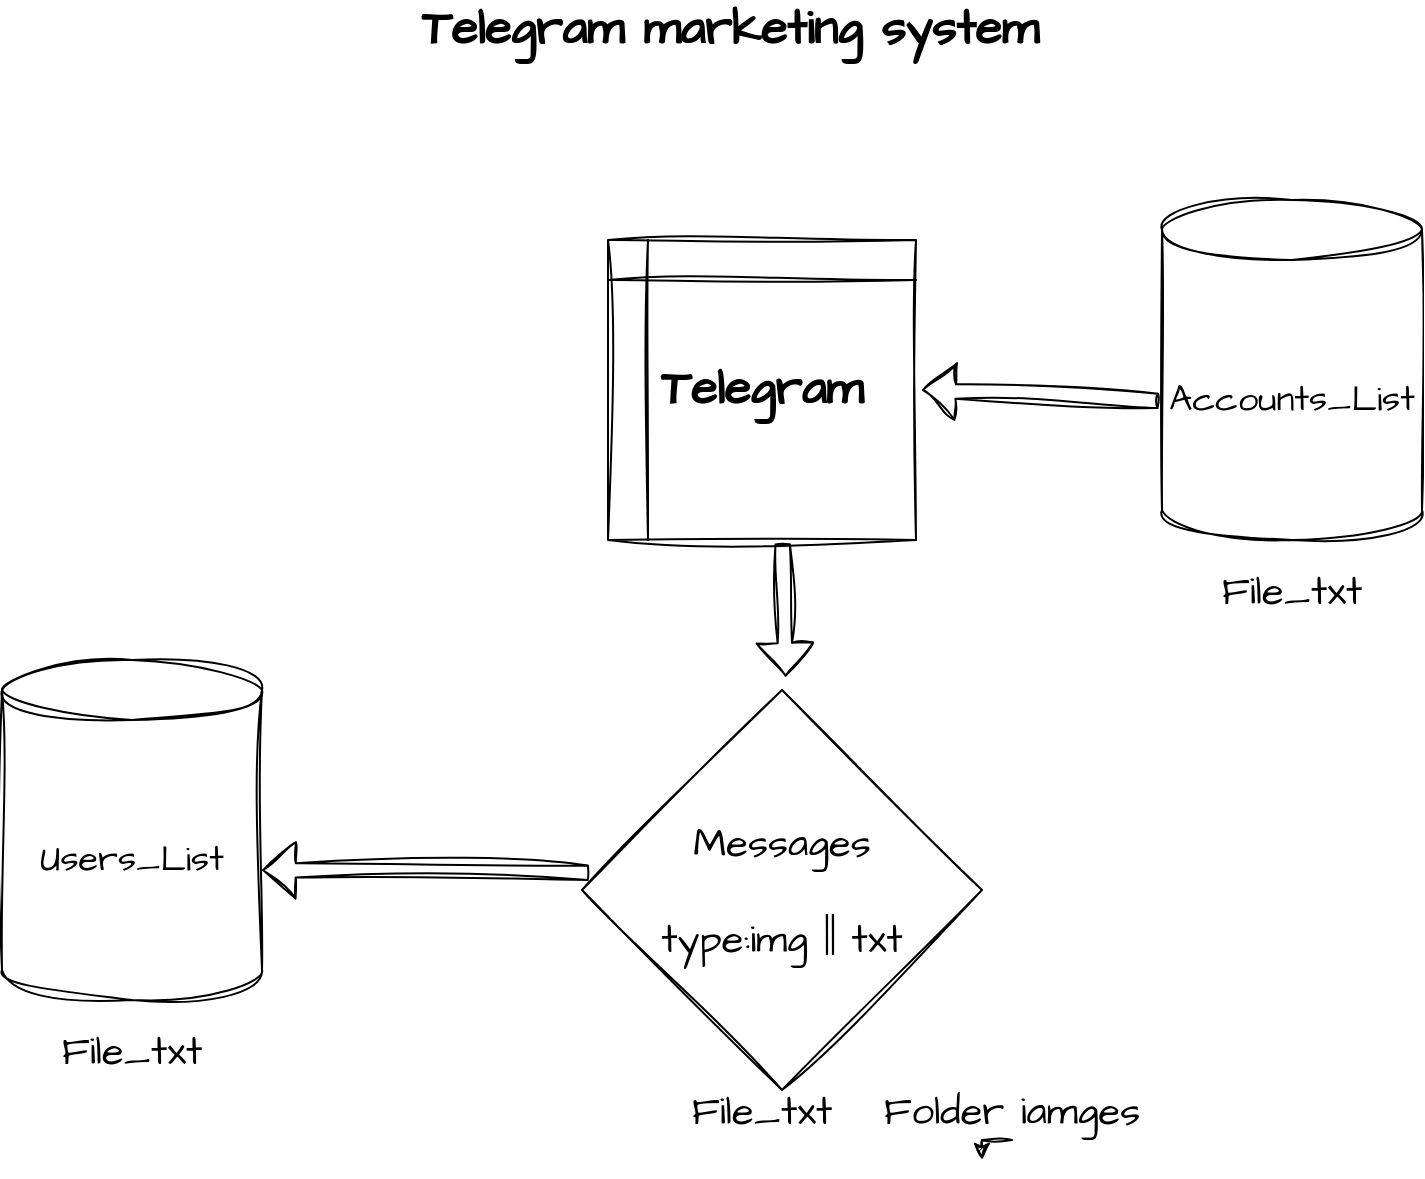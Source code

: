 <mxfile version="21.6.9" type="github">
  <diagram name="Page-1" id="1QhaDqQl-1inBuAUxw_d">
    <mxGraphModel dx="1235" dy="638" grid="1" gridSize="10" guides="1" tooltips="1" connect="1" arrows="1" fold="1" page="1" pageScale="1" pageWidth="827" pageHeight="1169" math="0" shadow="0">
      <root>
        <mxCell id="0" />
        <mxCell id="1" parent="0" />
        <mxCell id="td_2I1rwuOASRBHyKud4-2" value="&lt;b&gt;&lt;font style=&quot;font-size: 24px;&quot;&gt;Telegram marketing system&lt;/font&gt;&lt;/b&gt;" style="text;html=1;strokeColor=none;fillColor=none;align=center;verticalAlign=middle;whiteSpace=wrap;rounded=0;fontSize=20;fontFamily=Architects Daughter;" vertex="1" parent="1">
          <mxGeometry x="189" y="40" width="450" height="30" as="geometry" />
        </mxCell>
        <mxCell id="td_2I1rwuOASRBHyKud4-5" value="&lt;font style=&quot;font-size: 18px;&quot;&gt;Accounts_List&lt;/font&gt;" style="shape=cylinder3;whiteSpace=wrap;html=1;boundedLbl=1;backgroundOutline=1;size=15;sketch=1;hachureGap=4;jiggle=2;curveFitting=1;fontFamily=Architects Daughter;fontSource=https%3A%2F%2Ffonts.googleapis.com%2Fcss%3Ffamily%3DArchitects%2BDaughter;fontSize=20;" vertex="1" parent="1">
          <mxGeometry x="630" y="140" width="130" height="170" as="geometry" />
        </mxCell>
        <mxCell id="td_2I1rwuOASRBHyKud4-6" value="&lt;font style=&quot;font-size: 18px;&quot;&gt;Users_List&lt;/font&gt;" style="shape=cylinder3;whiteSpace=wrap;html=1;boundedLbl=1;backgroundOutline=1;size=15;sketch=1;hachureGap=4;jiggle=2;curveFitting=1;fontFamily=Architects Daughter;fontSource=https%3A%2F%2Ffonts.googleapis.com%2Fcss%3Ffamily%3DArchitects%2BDaughter;fontSize=20;" vertex="1" parent="1">
          <mxGeometry x="50" y="370" width="130" height="170" as="geometry" />
        </mxCell>
        <mxCell id="td_2I1rwuOASRBHyKud4-7" value="Messages&lt;br&gt;&lt;br&gt;type:img || txt" style="rhombus;whiteSpace=wrap;html=1;sketch=1;hachureGap=4;jiggle=2;curveFitting=1;fontFamily=Architects Daughter;fontSource=https%3A%2F%2Ffonts.googleapis.com%2Fcss%3Ffamily%3DArchitects%2BDaughter;fontSize=20;" vertex="1" parent="1">
          <mxGeometry x="340" y="385" width="200" height="200" as="geometry" />
        </mxCell>
        <mxCell id="td_2I1rwuOASRBHyKud4-8" value="&lt;b style=&quot;border-color: var(--border-color);&quot;&gt;&lt;font style=&quot;border-color: var(--border-color); font-size: 24px;&quot;&gt;&amp;nbsp;Telegram&amp;nbsp;&lt;/font&gt;&lt;/b&gt;" style="shape=internalStorage;whiteSpace=wrap;html=1;backgroundOutline=1;sketch=1;hachureGap=4;jiggle=2;curveFitting=1;fontFamily=Architects Daughter;fontSource=https%3A%2F%2Ffonts.googleapis.com%2Fcss%3Ffamily%3DArchitects%2BDaughter;fontSize=20;" vertex="1" parent="1">
          <mxGeometry x="353" y="160" width="154" height="150" as="geometry" />
        </mxCell>
        <mxCell id="td_2I1rwuOASRBHyKud4-9" value="" style="shape=flexArrow;endArrow=classic;html=1;rounded=0;sketch=1;hachureGap=4;jiggle=2;curveFitting=1;fontFamily=Architects Daughter;fontSource=https%3A%2F%2Ffonts.googleapis.com%2Fcss%3Ffamily%3DArchitects%2BDaughter;fontSize=16;exitX=-0.012;exitY=0.591;exitDx=0;exitDy=0;exitPerimeter=0;width=7.2;endSize=5.128;" edge="1" parent="1" source="td_2I1rwuOASRBHyKud4-5">
          <mxGeometry width="50" height="50" relative="1" as="geometry">
            <mxPoint x="540" y="290" as="sourcePoint" />
            <mxPoint x="510" y="235" as="targetPoint" />
            <Array as="points" />
          </mxGeometry>
        </mxCell>
        <mxCell id="td_2I1rwuOASRBHyKud4-12" value="" style="shape=flexArrow;endArrow=classic;html=1;rounded=0;sketch=1;hachureGap=4;jiggle=2;curveFitting=1;fontFamily=Architects Daughter;fontSource=https%3A%2F%2Ffonts.googleapis.com%2Fcss%3Ffamily%3DArchitects%2BDaughter;fontSize=16;width=7.2;endSize=5.128;exitX=0.567;exitY=1.011;exitDx=0;exitDy=0;exitPerimeter=0;entryX=0.509;entryY=-0.033;entryDx=0;entryDy=0;entryPerimeter=0;" edge="1" parent="1" source="td_2I1rwuOASRBHyKud4-8" target="td_2I1rwuOASRBHyKud4-7">
          <mxGeometry width="50" height="50" relative="1" as="geometry">
            <mxPoint x="353" y="238" as="sourcePoint" />
            <mxPoint x="250" y="232.5" as="targetPoint" />
            <Array as="points" />
          </mxGeometry>
        </mxCell>
        <mxCell id="td_2I1rwuOASRBHyKud4-13" value="" style="shape=flexArrow;endArrow=classic;html=1;rounded=0;sketch=1;hachureGap=4;jiggle=2;curveFitting=1;fontFamily=Architects Daughter;fontSource=https%3A%2F%2Ffonts.googleapis.com%2Fcss%3Ffamily%3DArchitects%2BDaughter;fontSize=16;exitX=0.017;exitY=0.457;exitDx=0;exitDy=0;exitPerimeter=0;width=7.2;endSize=5.128;entryX=1;entryY=0.618;entryDx=0;entryDy=0;entryPerimeter=0;" edge="1" parent="1" source="td_2I1rwuOASRBHyKud4-7" target="td_2I1rwuOASRBHyKud4-6">
          <mxGeometry width="50" height="50" relative="1" as="geometry">
            <mxPoint x="638" y="250" as="sourcePoint" />
            <mxPoint x="520" y="245" as="targetPoint" />
            <Array as="points" />
          </mxGeometry>
        </mxCell>
        <mxCell id="td_2I1rwuOASRBHyKud4-14" value="File_txt" style="text;html=1;strokeColor=none;fillColor=none;align=center;verticalAlign=middle;whiteSpace=wrap;rounded=0;fontSize=20;fontFamily=Architects Daughter;" vertex="1" parent="1">
          <mxGeometry x="665" y="320" width="60" height="30" as="geometry" />
        </mxCell>
        <mxCell id="td_2I1rwuOASRBHyKud4-15" value="File_txt" style="text;html=1;strokeColor=none;fillColor=none;align=center;verticalAlign=middle;whiteSpace=wrap;rounded=0;fontSize=20;fontFamily=Architects Daughter;" vertex="1" parent="1">
          <mxGeometry x="400" y="580" width="60" height="30" as="geometry" />
        </mxCell>
        <mxCell id="td_2I1rwuOASRBHyKud4-17" style="edgeStyle=orthogonalEdgeStyle;rounded=0;sketch=1;hachureGap=4;jiggle=2;curveFitting=1;orthogonalLoop=1;jettySize=auto;html=1;exitX=0.5;exitY=1;exitDx=0;exitDy=0;fontFamily=Architects Daughter;fontSource=https%3A%2F%2Ffonts.googleapis.com%2Fcss%3Ffamily%3DArchitects%2BDaughter;fontSize=16;" edge="1" parent="1" source="td_2I1rwuOASRBHyKud4-16">
          <mxGeometry relative="1" as="geometry">
            <mxPoint x="540" y="620" as="targetPoint" />
          </mxGeometry>
        </mxCell>
        <mxCell id="td_2I1rwuOASRBHyKud4-16" value="Folder iamges" style="text;html=1;strokeColor=none;fillColor=none;align=center;verticalAlign=middle;whiteSpace=wrap;rounded=0;fontSize=20;fontFamily=Architects Daughter;" vertex="1" parent="1">
          <mxGeometry x="480" y="580" width="150" height="30" as="geometry" />
        </mxCell>
        <mxCell id="td_2I1rwuOASRBHyKud4-18" value="File_txt" style="text;html=1;strokeColor=none;fillColor=none;align=center;verticalAlign=middle;whiteSpace=wrap;rounded=0;fontSize=20;fontFamily=Architects Daughter;" vertex="1" parent="1">
          <mxGeometry x="85" y="550" width="60" height="30" as="geometry" />
        </mxCell>
      </root>
    </mxGraphModel>
  </diagram>
</mxfile>
